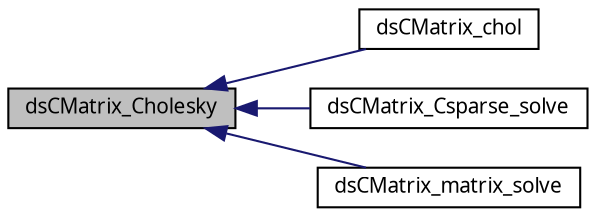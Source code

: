 digraph G
{
  edge [fontname="FreeSans.ttf",fontsize=10,labelfontname="FreeSans.ttf",labelfontsize=10];
  node [fontname="FreeSans.ttf",fontsize=10,shape=record];
  rankdir=LR;
  Node1 [label="dsCMatrix_Cholesky",height=0.2,width=0.4,color="black", fillcolor="grey75", style="filled" fontcolor="black"];
  Node1 -> Node2 [dir=back,color="midnightblue",fontsize=10,style="solid",fontname="FreeSans.ttf"];
  Node2 [label="dsCMatrix_chol",height=0.2,width=0.4,color="black", fillcolor="white", style="filled",URL="$dsCMatrix_8h.html#326fdb98f74608895abd9df179158253"];
  Node1 -> Node3 [dir=back,color="midnightblue",fontsize=10,style="solid",fontname="FreeSans.ttf"];
  Node3 [label="dsCMatrix_Csparse_solve",height=0.2,width=0.4,color="black", fillcolor="white", style="filled",URL="$dsCMatrix_8h.html#6e9761126a72d9a9f543ea82978b6ae9"];
  Node1 -> Node4 [dir=back,color="midnightblue",fontsize=10,style="solid",fontname="FreeSans.ttf"];
  Node4 [label="dsCMatrix_matrix_solve",height=0.2,width=0.4,color="black", fillcolor="white", style="filled",URL="$dsCMatrix_8h.html#e03dda286063199c0f670425084f0f2d"];
}
